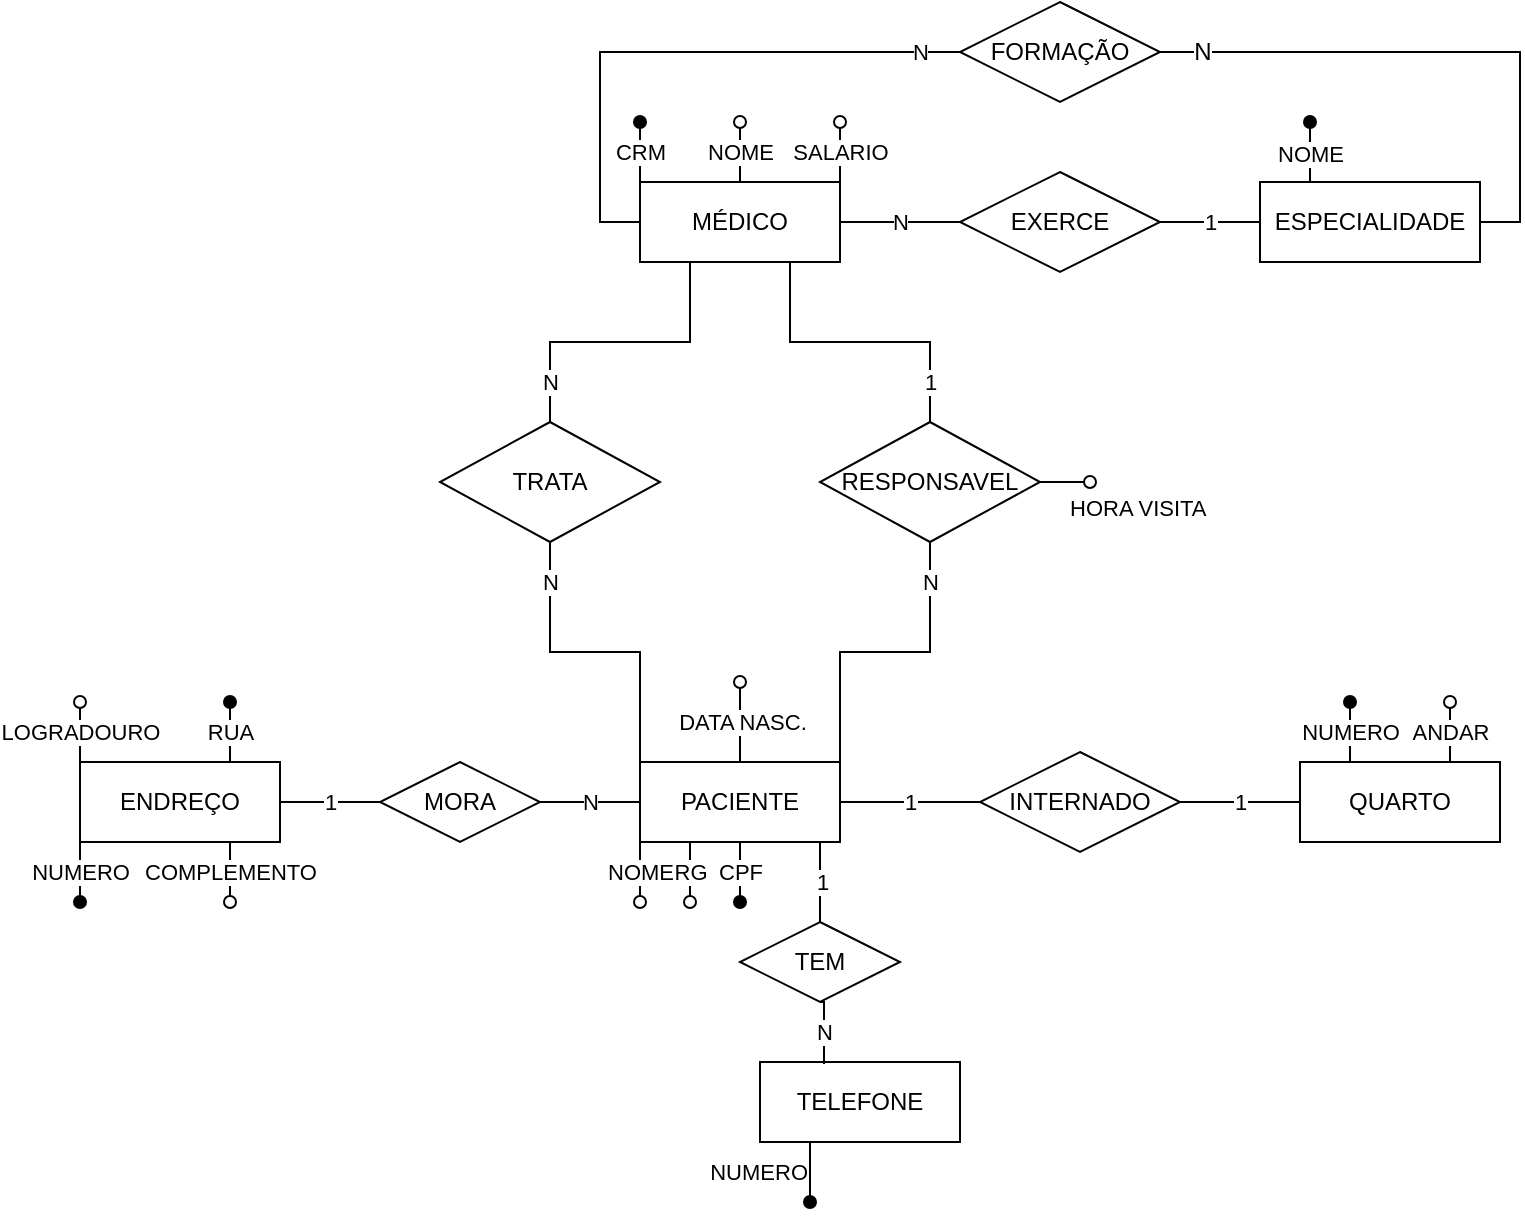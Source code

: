 <mxfile version="14.4.3" type="device"><diagram id="l5m5LAPSk7PD9I31UDIw" name="Página-1"><mxGraphModel dx="1269" dy="397" grid="1" gridSize="10" guides="1" tooltips="1" connect="1" arrows="1" fold="1" page="1" pageScale="1" pageWidth="827" pageHeight="1169" math="0" shadow="0"><root><mxCell id="0"/><mxCell id="1" parent="0"/><mxCell id="79EMmL30zYS7TYZV0okh-10" value="" style="group" parent="1" vertex="1" connectable="0"><mxGeometry x="400" y="130" width="110" height="70" as="geometry"/></mxCell><mxCell id="79EMmL30zYS7TYZV0okh-9" value="NOME" style="edgeStyle=orthogonalEdgeStyle;rounded=0;orthogonalLoop=1;jettySize=auto;html=1;exitX=0.25;exitY=0;exitDx=0;exitDy=0;endArrow=oval;endFill=1;" parent="79EMmL30zYS7TYZV0okh-10" source="79EMmL30zYS7TYZV0okh-4" edge="1"><mxGeometry relative="1" as="geometry"><mxPoint x="25" as="targetPoint"/></mxGeometry></mxCell><mxCell id="79EMmL30zYS7TYZV0okh-4" value="ESPECIALIDADE" style="whiteSpace=wrap;html=1;align=center;" parent="79EMmL30zYS7TYZV0okh-10" vertex="1"><mxGeometry y="30" width="110" height="40" as="geometry"/></mxCell><mxCell id="79EMmL30zYS7TYZV0okh-12" value="N" style="edgeStyle=orthogonalEdgeStyle;rounded=0;orthogonalLoop=1;jettySize=auto;html=1;exitX=1;exitY=0.5;exitDx=0;exitDy=0;entryX=1;entryY=0.5;entryDx=0;entryDy=0;endArrow=none;endFill=0;fontSize=12;fontStyle=0" parent="1" source="79EMmL30zYS7TYZV0okh-11" target="79EMmL30zYS7TYZV0okh-4" edge="1"><mxGeometry x="-0.855" relative="1" as="geometry"><mxPoint as="offset"/></mxGeometry></mxCell><mxCell id="79EMmL30zYS7TYZV0okh-13" value="N" style="edgeStyle=orthogonalEdgeStyle;rounded=0;orthogonalLoop=1;jettySize=auto;html=1;exitX=0;exitY=0.5;exitDx=0;exitDy=0;entryX=0;entryY=0.5;entryDx=0;entryDy=0;endArrow=none;endFill=0;" parent="1" source="79EMmL30zYS7TYZV0okh-11" target="79EMmL30zYS7TYZV0okh-1" edge="1"><mxGeometry x="-0.86" relative="1" as="geometry"><mxPoint as="offset"/></mxGeometry></mxCell><mxCell id="79EMmL30zYS7TYZV0okh-11" value="FORMAÇÃO" style="shape=rhombus;perimeter=rhombusPerimeter;whiteSpace=wrap;html=1;align=center;" parent="1" vertex="1"><mxGeometry x="250" y="70" width="100" height="50" as="geometry"/></mxCell><mxCell id="79EMmL30zYS7TYZV0okh-15" value="1" style="edgeStyle=orthogonalEdgeStyle;rounded=0;orthogonalLoop=1;jettySize=auto;html=1;exitX=1;exitY=0.5;exitDx=0;exitDy=0;entryX=0;entryY=0.5;entryDx=0;entryDy=0;endArrow=none;endFill=0;" parent="1" source="79EMmL30zYS7TYZV0okh-14" target="79EMmL30zYS7TYZV0okh-4" edge="1"><mxGeometry relative="1" as="geometry"/></mxCell><mxCell id="79EMmL30zYS7TYZV0okh-16" value="N" style="edgeStyle=orthogonalEdgeStyle;rounded=0;orthogonalLoop=1;jettySize=auto;html=1;exitX=0;exitY=0.5;exitDx=0;exitDy=0;entryX=1;entryY=0.5;entryDx=0;entryDy=0;endArrow=none;endFill=0;" parent="1" source="79EMmL30zYS7TYZV0okh-14" target="79EMmL30zYS7TYZV0okh-1" edge="1"><mxGeometry relative="1" as="geometry"/></mxCell><mxCell id="79EMmL30zYS7TYZV0okh-14" value="EXERCE" style="shape=rhombus;perimeter=rhombusPerimeter;whiteSpace=wrap;html=1;align=center;" parent="1" vertex="1"><mxGeometry x="250" y="155" width="100" height="50" as="geometry"/></mxCell><mxCell id="79EMmL30zYS7TYZV0okh-19" value="" style="group" parent="1" vertex="1" connectable="0"><mxGeometry x="90" y="130" width="100" height="70" as="geometry"/></mxCell><mxCell id="79EMmL30zYS7TYZV0okh-5" value="CRM" style="edgeStyle=orthogonalEdgeStyle;rounded=0;orthogonalLoop=1;jettySize=auto;html=1;exitX=0;exitY=0;exitDx=0;exitDy=0;endArrow=oval;endFill=1;" parent="79EMmL30zYS7TYZV0okh-19" source="79EMmL30zYS7TYZV0okh-1" edge="1"><mxGeometry x="-30" as="geometry"><mxPoint as="targetPoint"/></mxGeometry></mxCell><mxCell id="79EMmL30zYS7TYZV0okh-6" value="NOME" style="edgeStyle=orthogonalEdgeStyle;rounded=0;orthogonalLoop=1;jettySize=auto;html=1;exitX=0.5;exitY=0;exitDx=0;exitDy=0;endArrow=oval;endFill=0;" parent="79EMmL30zYS7TYZV0okh-19" source="79EMmL30zYS7TYZV0okh-1" edge="1"><mxGeometry x="-30" as="geometry"><mxPoint x="50" as="targetPoint"/></mxGeometry></mxCell><mxCell id="79EMmL30zYS7TYZV0okh-18" value="SALARIO" style="edgeStyle=orthogonalEdgeStyle;rounded=0;orthogonalLoop=1;jettySize=auto;html=1;exitX=1;exitY=0;exitDx=0;exitDy=0;endArrow=oval;endFill=0;" parent="79EMmL30zYS7TYZV0okh-19" source="79EMmL30zYS7TYZV0okh-1" edge="1"><mxGeometry relative="1" as="geometry"><mxPoint x="100" as="targetPoint"/></mxGeometry></mxCell><mxCell id="79EMmL30zYS7TYZV0okh-1" value="MÉDICO" style="whiteSpace=wrap;html=1;align=center;" parent="79EMmL30zYS7TYZV0okh-19" vertex="1"><mxGeometry y="30" width="100" height="40" as="geometry"/></mxCell><mxCell id="79EMmL30zYS7TYZV0okh-37" value="" style="group;container=1;" parent="1" vertex="1" connectable="0"><mxGeometry x="-180" y="420" width="370" height="100" as="geometry"><mxRectangle x="-180" y="420" width="50" height="40" as="alternateBounds"/></mxGeometry></mxCell><mxCell id="79EMmL30zYS7TYZV0okh-42" value="" style="group;container=1;" parent="79EMmL30zYS7TYZV0okh-37" vertex="1" connectable="0"><mxGeometry width="370" height="100" as="geometry"/></mxCell><mxCell id="79EMmL30zYS7TYZV0okh-26" value="" style="group;container=1;" parent="79EMmL30zYS7TYZV0okh-42" vertex="1" connectable="0"><mxGeometry x="270" width="100" height="100" as="geometry"/></mxCell><mxCell id="79EMmL30zYS7TYZV0okh-21" value="NOME" style="edgeStyle=orthogonalEdgeStyle;rounded=0;orthogonalLoop=1;jettySize=auto;html=1;exitX=0;exitY=1;exitDx=0;exitDy=0;endArrow=oval;endFill=0;" parent="79EMmL30zYS7TYZV0okh-26" source="79EMmL30zYS7TYZV0okh-3" edge="1"><mxGeometry relative="1" as="geometry"><mxPoint y="100" as="targetPoint"/></mxGeometry></mxCell><mxCell id="79EMmL30zYS7TYZV0okh-22" value="RG" style="edgeStyle=orthogonalEdgeStyle;rounded=0;orthogonalLoop=1;jettySize=auto;html=1;exitX=0.25;exitY=1;exitDx=0;exitDy=0;endArrow=oval;endFill=0;" parent="79EMmL30zYS7TYZV0okh-26" source="79EMmL30zYS7TYZV0okh-3" edge="1"><mxGeometry relative="1" as="geometry"><mxPoint x="25" y="100" as="targetPoint"/></mxGeometry></mxCell><mxCell id="79EMmL30zYS7TYZV0okh-23" value="CPF" style="edgeStyle=orthogonalEdgeStyle;rounded=0;orthogonalLoop=1;jettySize=auto;html=1;exitX=0.5;exitY=1;exitDx=0;exitDy=0;endArrow=oval;endFill=1;" parent="79EMmL30zYS7TYZV0okh-26" source="79EMmL30zYS7TYZV0okh-3" edge="1"><mxGeometry relative="1" as="geometry"><mxPoint x="50" y="100" as="targetPoint"/></mxGeometry></mxCell><mxCell id="79EMmL30zYS7TYZV0okh-25" value="DATA NASC." style="edgeStyle=orthogonalEdgeStyle;rounded=0;orthogonalLoop=1;jettySize=auto;html=1;exitX=0.5;exitY=0;exitDx=0;exitDy=0;endArrow=oval;endFill=0;fontSize=11;" parent="79EMmL30zYS7TYZV0okh-26" source="79EMmL30zYS7TYZV0okh-3" edge="1"><mxGeometry relative="1" as="geometry"><mxPoint x="50" y="-10" as="targetPoint"/></mxGeometry></mxCell><mxCell id="79EMmL30zYS7TYZV0okh-3" value="PACIENTE" style="whiteSpace=wrap;html=1;align=center;" parent="79EMmL30zYS7TYZV0okh-26" vertex="1"><mxGeometry y="30" width="100" height="40" as="geometry"/></mxCell><mxCell id="79EMmL30zYS7TYZV0okh-33" value="" style="group" parent="79EMmL30zYS7TYZV0okh-42" vertex="1" connectable="0"><mxGeometry x="-10" width="100" height="100" as="geometry"/></mxCell><mxCell id="79EMmL30zYS7TYZV0okh-28" value="LOGRADOURO" style="edgeStyle=orthogonalEdgeStyle;rounded=0;orthogonalLoop=1;jettySize=auto;html=1;exitX=0;exitY=0;exitDx=0;exitDy=0;endArrow=oval;endFill=0;" parent="79EMmL30zYS7TYZV0okh-33" source="79EMmL30zYS7TYZV0okh-27" edge="1"><mxGeometry relative="1" as="geometry"><mxPoint as="targetPoint"/></mxGeometry></mxCell><mxCell id="79EMmL30zYS7TYZV0okh-30" value="RUA" style="edgeStyle=orthogonalEdgeStyle;rounded=0;orthogonalLoop=1;jettySize=auto;html=1;exitX=0.75;exitY=0;exitDx=0;exitDy=0;endArrow=oval;endFill=1;" parent="79EMmL30zYS7TYZV0okh-33" source="79EMmL30zYS7TYZV0okh-27" edge="1"><mxGeometry relative="1" as="geometry"><mxPoint x="75" as="targetPoint"/></mxGeometry></mxCell><mxCell id="79EMmL30zYS7TYZV0okh-31" value="NUMERO" style="edgeStyle=orthogonalEdgeStyle;rounded=0;orthogonalLoop=1;jettySize=auto;html=1;exitX=0;exitY=1;exitDx=0;exitDy=0;endArrow=oval;endFill=1;" parent="79EMmL30zYS7TYZV0okh-33" source="79EMmL30zYS7TYZV0okh-27" edge="1"><mxGeometry relative="1" as="geometry"><mxPoint y="100" as="targetPoint"/></mxGeometry></mxCell><mxCell id="79EMmL30zYS7TYZV0okh-32" value="COMPLEMENTO" style="edgeStyle=orthogonalEdgeStyle;rounded=0;orthogonalLoop=1;jettySize=auto;html=1;exitX=0.75;exitY=1;exitDx=0;exitDy=0;endArrow=oval;endFill=0;" parent="79EMmL30zYS7TYZV0okh-33" source="79EMmL30zYS7TYZV0okh-27" edge="1"><mxGeometry relative="1" as="geometry"><mxPoint x="75" y="100" as="targetPoint"/></mxGeometry></mxCell><mxCell id="79EMmL30zYS7TYZV0okh-27" value="ENDREÇO" style="whiteSpace=wrap;html=1;align=center;" parent="79EMmL30zYS7TYZV0okh-33" vertex="1"><mxGeometry y="30" width="100" height="40" as="geometry"/></mxCell><mxCell id="79EMmL30zYS7TYZV0okh-34" value="MORA" style="shape=rhombus;perimeter=rhombusPerimeter;whiteSpace=wrap;html=1;align=center;" parent="79EMmL30zYS7TYZV0okh-42" vertex="1"><mxGeometry x="140" y="30" width="80" height="40" as="geometry"/></mxCell><mxCell id="79EMmL30zYS7TYZV0okh-35" value="N" style="edgeStyle=orthogonalEdgeStyle;rounded=0;orthogonalLoop=1;jettySize=auto;html=1;exitX=1;exitY=0.5;exitDx=0;exitDy=0;entryX=0;entryY=0.5;entryDx=0;entryDy=0;endArrow=none;endFill=0;" parent="79EMmL30zYS7TYZV0okh-42" source="79EMmL30zYS7TYZV0okh-34" target="79EMmL30zYS7TYZV0okh-3" edge="1"><mxGeometry relative="1" as="geometry"/></mxCell><mxCell id="79EMmL30zYS7TYZV0okh-36" value="1" style="edgeStyle=orthogonalEdgeStyle;rounded=0;orthogonalLoop=1;jettySize=auto;html=1;exitX=0;exitY=0.5;exitDx=0;exitDy=0;entryX=1;entryY=0.5;entryDx=0;entryDy=0;endArrow=none;endFill=0;" parent="79EMmL30zYS7TYZV0okh-42" source="79EMmL30zYS7TYZV0okh-34" target="79EMmL30zYS7TYZV0okh-27" edge="1"><mxGeometry relative="1" as="geometry"/></mxCell><mxCell id="79EMmL30zYS7TYZV0okh-44" value="" style="group" parent="1" vertex="1" connectable="0"><mxGeometry x="180" y="280" width="135" height="60" as="geometry"/></mxCell><mxCell id="79EMmL30zYS7TYZV0okh-43" value="HORA VISITA" style="edgeStyle=orthogonalEdgeStyle;rounded=0;orthogonalLoop=1;jettySize=auto;html=1;exitX=1;exitY=0.5;exitDx=0;exitDy=0;endArrow=oval;endFill=0;labelPosition=center;verticalLabelPosition=bottom;align=left;verticalAlign=top;" parent="79EMmL30zYS7TYZV0okh-44" source="79EMmL30zYS7TYZV0okh-38" edge="1"><mxGeometry relative="1" as="geometry"><mxPoint x="135" y="30" as="targetPoint"/></mxGeometry></mxCell><mxCell id="79EMmL30zYS7TYZV0okh-38" value="RESPONSAVEL" style="shape=rhombus;perimeter=rhombusPerimeter;whiteSpace=wrap;html=1;align=center;" parent="79EMmL30zYS7TYZV0okh-44" vertex="1"><mxGeometry width="110" height="60" as="geometry"/></mxCell><mxCell id="79EMmL30zYS7TYZV0okh-48" value="1" style="edgeStyle=orthogonalEdgeStyle;rounded=0;orthogonalLoop=1;jettySize=auto;html=1;exitX=0;exitY=0.5;exitDx=0;exitDy=0;entryX=1;entryY=0.5;entryDx=0;entryDy=0;endArrow=none;endFill=0;align=center;" parent="1" source="79EMmL30zYS7TYZV0okh-47" target="79EMmL30zYS7TYZV0okh-3" edge="1"><mxGeometry relative="1" as="geometry"/></mxCell><mxCell id="79EMmL30zYS7TYZV0okh-49" value="1" style="edgeStyle=orthogonalEdgeStyle;rounded=0;orthogonalLoop=1;jettySize=auto;html=1;exitX=1;exitY=0.5;exitDx=0;exitDy=0;entryX=0;entryY=0.5;entryDx=0;entryDy=0;endArrow=none;endFill=0;align=center;" parent="1" source="79EMmL30zYS7TYZV0okh-47" target="79EMmL30zYS7TYZV0okh-2" edge="1"><mxGeometry relative="1" as="geometry"/></mxCell><mxCell id="79EMmL30zYS7TYZV0okh-47" value="INTERNADO" style="shape=rhombus;perimeter=rhombusPerimeter;whiteSpace=wrap;html=1;align=center;" parent="1" vertex="1"><mxGeometry x="260" y="445" width="100" height="50" as="geometry"/></mxCell><mxCell id="79EMmL30zYS7TYZV0okh-51" value="" style="group" parent="1" vertex="1" connectable="0"><mxGeometry x="420" y="420" width="100" height="70" as="geometry"/></mxCell><mxCell id="79EMmL30zYS7TYZV0okh-45" value="NUMERO" style="edgeStyle=orthogonalEdgeStyle;rounded=0;orthogonalLoop=1;jettySize=auto;html=1;exitX=0.25;exitY=0;exitDx=0;exitDy=0;endArrow=oval;endFill=1;align=center;" parent="79EMmL30zYS7TYZV0okh-51" source="79EMmL30zYS7TYZV0okh-2" edge="1"><mxGeometry relative="1" as="geometry"><mxPoint x="25" as="targetPoint"/></mxGeometry></mxCell><mxCell id="79EMmL30zYS7TYZV0okh-46" value="ANDAR" style="edgeStyle=orthogonalEdgeStyle;rounded=0;orthogonalLoop=1;jettySize=auto;html=1;exitX=0.75;exitY=0;exitDx=0;exitDy=0;endArrow=oval;endFill=0;align=center;" parent="79EMmL30zYS7TYZV0okh-51" source="79EMmL30zYS7TYZV0okh-2" edge="1"><mxGeometry relative="1" as="geometry"><mxPoint x="75" as="targetPoint"/></mxGeometry></mxCell><mxCell id="79EMmL30zYS7TYZV0okh-2" value="QUARTO" style="whiteSpace=wrap;html=1;align=center;" parent="79EMmL30zYS7TYZV0okh-51" vertex="1"><mxGeometry y="30" width="100" height="40" as="geometry"/></mxCell><mxCell id="79EMmL30zYS7TYZV0okh-55" value="1" style="edgeStyle=orthogonalEdgeStyle;rounded=0;orthogonalLoop=1;jettySize=auto;html=1;exitX=0.5;exitY=0;exitDx=0;exitDy=0;entryX=0.75;entryY=1;entryDx=0;entryDy=0;endArrow=none;endFill=0;align=center;" parent="1" source="79EMmL30zYS7TYZV0okh-38" target="79EMmL30zYS7TYZV0okh-1" edge="1"><mxGeometry x="-0.733" relative="1" as="geometry"><mxPoint as="offset"/></mxGeometry></mxCell><mxCell id="79EMmL30zYS7TYZV0okh-57" value="N" style="edgeStyle=orthogonalEdgeStyle;rounded=0;orthogonalLoop=1;jettySize=auto;html=1;exitX=0.5;exitY=1;exitDx=0;exitDy=0;entryX=1;entryY=0;entryDx=0;entryDy=0;endArrow=none;endFill=0;align=center;" parent="1" source="79EMmL30zYS7TYZV0okh-38" target="79EMmL30zYS7TYZV0okh-3" edge="1"><mxGeometry x="-0.742" relative="1" as="geometry"><mxPoint as="offset"/></mxGeometry></mxCell><mxCell id="79EMmL30zYS7TYZV0okh-58" value="" style="group;container=1;" parent="1" vertex="1" connectable="0"><mxGeometry x="-50" y="290" width="135" height="60" as="geometry"/></mxCell><mxCell id="79EMmL30zYS7TYZV0okh-60" value="TRATA" style="shape=rhombus;perimeter=rhombusPerimeter;whiteSpace=wrap;html=1;align=center;" parent="79EMmL30zYS7TYZV0okh-58" vertex="1"><mxGeometry x="40" y="-10" width="110" height="60" as="geometry"/></mxCell><mxCell id="79EMmL30zYS7TYZV0okh-61" value="N" style="edgeStyle=orthogonalEdgeStyle;rounded=0;orthogonalLoop=1;jettySize=auto;html=1;exitX=0.5;exitY=0;exitDx=0;exitDy=0;entryX=0.25;entryY=1;entryDx=0;entryDy=0;endArrow=none;endFill=0;align=center;" parent="1" source="79EMmL30zYS7TYZV0okh-60" target="79EMmL30zYS7TYZV0okh-1" edge="1"><mxGeometry x="-0.733" relative="1" as="geometry"><mxPoint as="offset"/></mxGeometry></mxCell><mxCell id="79EMmL30zYS7TYZV0okh-62" value="N" style="edgeStyle=orthogonalEdgeStyle;rounded=0;orthogonalLoop=1;jettySize=auto;html=1;exitX=0.5;exitY=1;exitDx=0;exitDy=0;endArrow=none;endFill=0;align=center;entryX=0;entryY=0;entryDx=0;entryDy=0;" parent="1" source="79EMmL30zYS7TYZV0okh-60" target="79EMmL30zYS7TYZV0okh-3" edge="1"><mxGeometry x="-0.742" relative="1" as="geometry"><mxPoint as="offset"/></mxGeometry></mxCell><mxCell id="InvTXEbTivpT7gxiYInj-4" value="1" style="edgeStyle=orthogonalEdgeStyle;rounded=0;orthogonalLoop=1;jettySize=auto;html=1;exitX=0.5;exitY=0;exitDx=0;exitDy=0;endArrow=none;endFill=0;" edge="1" parent="1" source="InvTXEbTivpT7gxiYInj-3"><mxGeometry relative="1" as="geometry"><mxPoint x="180" y="490" as="targetPoint"/></mxGeometry></mxCell><mxCell id="InvTXEbTivpT7gxiYInj-3" value="TEM" style="shape=rhombus;perimeter=rhombusPerimeter;whiteSpace=wrap;html=1;align=center;" vertex="1" parent="1"><mxGeometry x="140" y="530" width="80" height="40" as="geometry"/></mxCell><mxCell id="InvTXEbTivpT7gxiYInj-9" value="" style="group" vertex="1" connectable="0" parent="1"><mxGeometry x="150" y="600" width="100" height="70" as="geometry"/></mxCell><mxCell id="InvTXEbTivpT7gxiYInj-2" value="NUMERO" style="edgeStyle=orthogonalEdgeStyle;rounded=0;orthogonalLoop=1;jettySize=auto;html=1;exitX=0.25;exitY=1;exitDx=0;exitDy=0;endArrow=oval;endFill=1;labelPosition=right;verticalLabelPosition=middle;align=right;verticalAlign=middle;" edge="1" parent="InvTXEbTivpT7gxiYInj-9" source="InvTXEbTivpT7gxiYInj-1"><mxGeometry relative="1" as="geometry"><mxPoint x="25" y="70" as="targetPoint"/></mxGeometry></mxCell><mxCell id="InvTXEbTivpT7gxiYInj-1" value="TELEFONE" style="whiteSpace=wrap;html=1;align=center;" vertex="1" parent="InvTXEbTivpT7gxiYInj-9"><mxGeometry width="100" height="40" as="geometry"/></mxCell><mxCell id="InvTXEbTivpT7gxiYInj-8" value="N" style="edgeStyle=orthogonalEdgeStyle;rounded=0;orthogonalLoop=1;jettySize=auto;html=1;exitX=0.5;exitY=1;exitDx=0;exitDy=0;entryX=0.32;entryY=0.025;entryDx=0;entryDy=0;entryPerimeter=0;endArrow=none;endFill=0;" edge="1" parent="InvTXEbTivpT7gxiYInj-9" source="InvTXEbTivpT7gxiYInj-3" target="InvTXEbTivpT7gxiYInj-1"><mxGeometry relative="1" as="geometry"/></mxCell></root></mxGraphModel></diagram></mxfile>